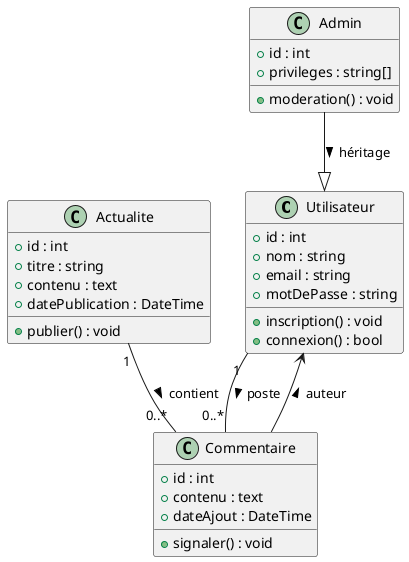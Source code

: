 @startuml
' Définition des classes principales

class Utilisateur {
  +id : int
  +nom : string
  +email : string
  +motDePasse : string
  +inscription() : void
  +connexion() : bool
}

class Actualite {
  +id : int
  +titre : string
  +contenu : text
  +datePublication : DateTime
  +publier() : void
}

class Commentaire {
  +id : int
  +contenu : text
  +dateAjout : DateTime
  +signaler() : void
}

class Admin {
  +id : int
  +privileges : string[]
  +moderation() : void
}

' Relations

Utilisateur "1" -- "0..*" Commentaire : poste >
Actualite    "1" -- "0..*" Commentaire : contient >
Commentaire  --> Utilisateur           : auteur >
Admin        --|> Utilisateur          : héritage >

@enduml
